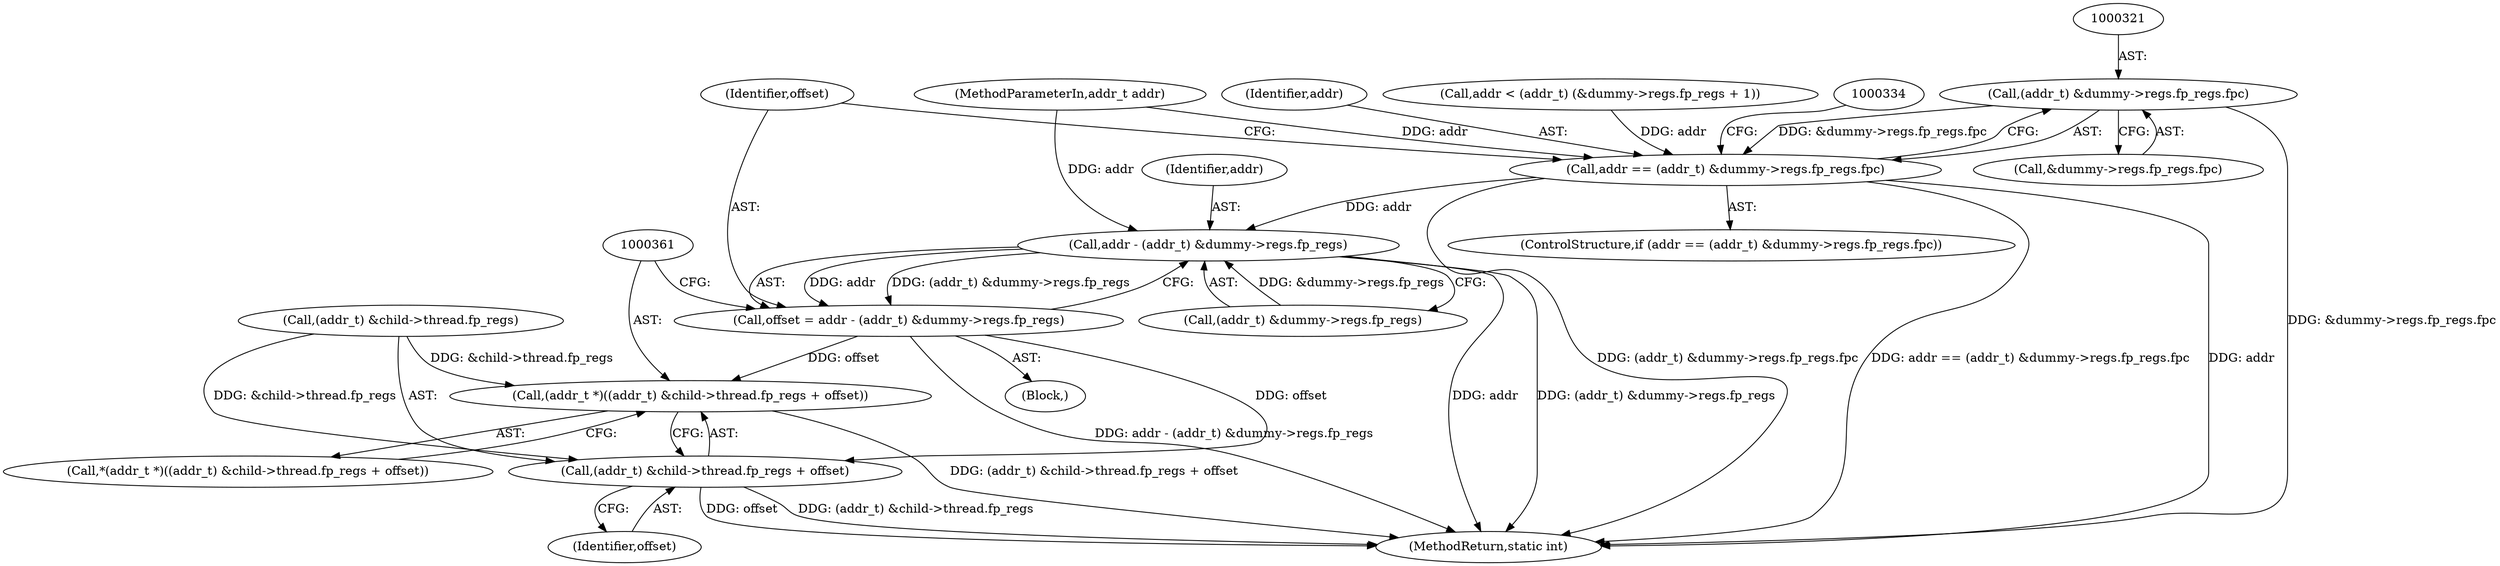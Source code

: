 digraph "0_linux_dab6cf55f81a6e16b8147aed9a843e1691dcd318@pointer" {
"1000320" [label="(Call,(addr_t) &dummy->regs.fp_regs.fpc)"];
"1000318" [label="(Call,addr == (addr_t) &dummy->regs.fp_regs.fpc)"];
"1000348" [label="(Call,addr - (addr_t) &dummy->regs.fp_regs)"];
"1000346" [label="(Call,offset = addr - (addr_t) &dummy->regs.fp_regs)"];
"1000360" [label="(Call,(addr_t *)((addr_t) &child->thread.fp_regs + offset))"];
"1000362" [label="(Call,(addr_t) &child->thread.fp_regs + offset)"];
"1000346" [label="(Call,offset = addr - (addr_t) &dummy->regs.fp_regs)"];
"1000318" [label="(Call,addr == (addr_t) &dummy->regs.fp_regs.fpc)"];
"1000322" [label="(Call,&dummy->regs.fp_regs.fpc)"];
"1000349" [label="(Identifier,addr)"];
"1000360" [label="(Call,(addr_t *)((addr_t) &child->thread.fp_regs + offset))"];
"1000317" [label="(ControlStructure,if (addr == (addr_t) &dummy->regs.fp_regs.fpc))"];
"1000363" [label="(Call,(addr_t) &child->thread.fp_regs)"];
"1000319" [label="(Identifier,addr)"];
"1000112" [label="(MethodParameterIn,addr_t addr)"];
"1000359" [label="(Call,*(addr_t *)((addr_t) &child->thread.fp_regs + offset))"];
"1000371" [label="(Identifier,offset)"];
"1000304" [label="(Call,addr < (addr_t) (&dummy->regs.fp_regs + 1))"];
"1000404" [label="(MethodReturn,static int)"];
"1000320" [label="(Call,(addr_t) &dummy->regs.fp_regs.fpc)"];
"1000347" [label="(Identifier,offset)"];
"1000350" [label="(Call,(addr_t) &dummy->regs.fp_regs)"];
"1000348" [label="(Call,addr - (addr_t) &dummy->regs.fp_regs)"];
"1000316" [label="(Block,)"];
"1000362" [label="(Call,(addr_t) &child->thread.fp_regs + offset)"];
"1000320" -> "1000318"  [label="AST: "];
"1000320" -> "1000322"  [label="CFG: "];
"1000321" -> "1000320"  [label="AST: "];
"1000322" -> "1000320"  [label="AST: "];
"1000318" -> "1000320"  [label="CFG: "];
"1000320" -> "1000404"  [label="DDG: &dummy->regs.fp_regs.fpc"];
"1000320" -> "1000318"  [label="DDG: &dummy->regs.fp_regs.fpc"];
"1000318" -> "1000317"  [label="AST: "];
"1000319" -> "1000318"  [label="AST: "];
"1000334" -> "1000318"  [label="CFG: "];
"1000347" -> "1000318"  [label="CFG: "];
"1000318" -> "1000404"  [label="DDG: addr == (addr_t) &dummy->regs.fp_regs.fpc"];
"1000318" -> "1000404"  [label="DDG: addr"];
"1000318" -> "1000404"  [label="DDG: (addr_t) &dummy->regs.fp_regs.fpc"];
"1000304" -> "1000318"  [label="DDG: addr"];
"1000112" -> "1000318"  [label="DDG: addr"];
"1000318" -> "1000348"  [label="DDG: addr"];
"1000348" -> "1000346"  [label="AST: "];
"1000348" -> "1000350"  [label="CFG: "];
"1000349" -> "1000348"  [label="AST: "];
"1000350" -> "1000348"  [label="AST: "];
"1000346" -> "1000348"  [label="CFG: "];
"1000348" -> "1000404"  [label="DDG: addr"];
"1000348" -> "1000404"  [label="DDG: (addr_t) &dummy->regs.fp_regs"];
"1000348" -> "1000346"  [label="DDG: addr"];
"1000348" -> "1000346"  [label="DDG: (addr_t) &dummy->regs.fp_regs"];
"1000112" -> "1000348"  [label="DDG: addr"];
"1000350" -> "1000348"  [label="DDG: &dummy->regs.fp_regs"];
"1000346" -> "1000316"  [label="AST: "];
"1000347" -> "1000346"  [label="AST: "];
"1000361" -> "1000346"  [label="CFG: "];
"1000346" -> "1000404"  [label="DDG: addr - (addr_t) &dummy->regs.fp_regs"];
"1000346" -> "1000360"  [label="DDG: offset"];
"1000346" -> "1000362"  [label="DDG: offset"];
"1000360" -> "1000359"  [label="AST: "];
"1000360" -> "1000362"  [label="CFG: "];
"1000361" -> "1000360"  [label="AST: "];
"1000362" -> "1000360"  [label="AST: "];
"1000359" -> "1000360"  [label="CFG: "];
"1000360" -> "1000404"  [label="DDG: (addr_t) &child->thread.fp_regs + offset"];
"1000363" -> "1000360"  [label="DDG: &child->thread.fp_regs"];
"1000362" -> "1000371"  [label="CFG: "];
"1000363" -> "1000362"  [label="AST: "];
"1000371" -> "1000362"  [label="AST: "];
"1000362" -> "1000404"  [label="DDG: offset"];
"1000362" -> "1000404"  [label="DDG: (addr_t) &child->thread.fp_regs"];
"1000363" -> "1000362"  [label="DDG: &child->thread.fp_regs"];
}
